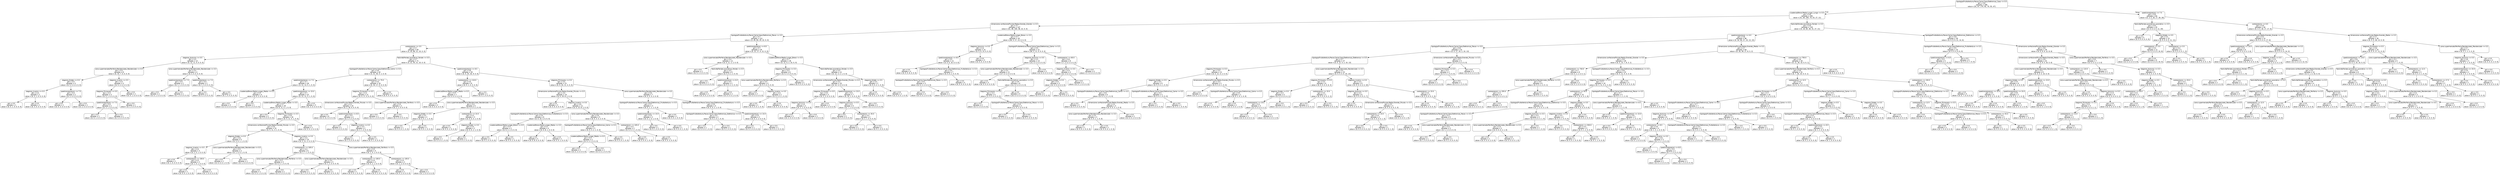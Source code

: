 digraph Tree {
node [shape=box, style="rounded", color="black", fontname=helvetica] ;
edge [fontname=helvetica] ;
0 [label="tipologia(FruttaVerdura,Pesce,Carne,Casa,Elettronica)_Casa <= 0.5\ngini = 0.8\nsamples = 346\nvalue = [31, 67, 170, 92, 70, 55, 47]"] ;
1 [label="scadenza(Breve,Media,Lunga)_Lunga <= 0.5\ngini = 0.8\nsamples = 282\nvalue = [31, 64, 165, 74, 53, 27, 21]"] ;
0 -> 1 [labeldistance=2.5, labelangle=45, headlabel="True"] ;
2 [label="dimensione confezione(Piccola,Media,Grande)_Grande <= 0.5\ngini = 0.7\nsamples = 147\nvalue = [31, 48, 100, 38, 22, 0, 0]"] ;
1 -> 2 ;
3 [label="tipologia(FruttaVerdura,Pesce,Carne,Casa,Elettronica)_Pesce <= 0.5\ngini = 0.7\nsamples = 112\nvalue = [3, 45, 83, 25, 22, 0, 0]"] ;
2 -> 3 ;
4 [label="costo(prezzo) <= 3.5\ngini = 0.7\nsamples = 83\nvalue = [3, 33, 66, 21, 10, 0, 0]"] ;
3 -> 4 ;
5 [label="stagione_Autunno <= 0.5\ngini = 0.5\nsamples = 12\nvalue = [0, 12, 11, 0, 0, 0, 0]"] ;
4 -> 5 ;
6 [label="zona supermercato(Periferia,Residenziale)_Residenziale <= 0.5\ngini = 0.5\nsamples = 8\nvalue = [0, 10, 7, 0, 0, 0, 0]"] ;
5 -> 6 ;
7 [label="stagione_Estate <= 0.5\ngini = 0.5\nsamples = 4\nvalue = [0, 5, 5, 0, 0, 0, 0]"] ;
6 -> 7 ;
8 [label="stagione_Inverno <= 0.5\ngini = 0.4\nsamples = 2\nvalue = [0, 3, 1, 0, 0, 0, 0]"] ;
7 -> 8 ;
9 [label="gini = 0.0\nsamples = 1\nvalue = [0, 0, 1, 0, 0, 0, 0]"] ;
8 -> 9 ;
10 [label="gini = 0.0\nsamples = 1\nvalue = [0, 3, 0, 0, 0, 0, 0]"] ;
8 -> 10 ;
11 [label="spedizione(prezzo) <= 7.5\ngini = 0.4\nsamples = 2\nvalue = [0, 2, 4, 0, 0, 0, 0]"] ;
7 -> 11 ;
12 [label="gini = 0.0\nsamples = 1\nvalue = [0, 0, 4, 0, 0, 0, 0]"] ;
11 -> 12 ;
13 [label="gini = 0.0\nsamples = 1\nvalue = [0, 2, 0, 0, 0, 0, 0]"] ;
11 -> 13 ;
14 [label="stagione_Inverno <= 0.5\ngini = 0.4\nsamples = 4\nvalue = [0, 5, 2, 0, 0, 0, 0]"] ;
6 -> 14 ;
15 [label="stagione_Primavera <= 0.5\ngini = 0.3\nsamples = 3\nvalue = [0, 5, 1, 0, 0, 0, 0]"] ;
14 -> 15 ;
16 [label="spedizione(prezzo) <= 7.5\ngini = 0.4\nsamples = 2\nvalue = [0, 3, 1, 0, 0, 0, 0]"] ;
15 -> 16 ;
17 [label="gini = 0.0\nsamples = 1\nvalue = [0, 0, 1, 0, 0, 0, 0]"] ;
16 -> 17 ;
18 [label="gini = 0.0\nsamples = 1\nvalue = [0, 3, 0, 0, 0, 0, 0]"] ;
16 -> 18 ;
19 [label="gini = 0.0\nsamples = 1\nvalue = [0, 2, 0, 0, 0, 0, 0]"] ;
15 -> 19 ;
20 [label="gini = 0.0\nsamples = 1\nvalue = [0, 0, 1, 0, 0, 0, 0]"] ;
14 -> 20 ;
21 [label="zona supermercato(Periferia,Residenziale)_Residenziale <= 0.5\ngini = 0.4\nsamples = 4\nvalue = [0, 2, 4, 0, 0, 0, 0]"] ;
5 -> 21 ;
22 [label="spedizione(prezzo) <= 7.5\ngini = 0.5\nsamples = 2\nvalue = [0, 1, 1, 0, 0, 0, 0]"] ;
21 -> 22 ;
23 [label="gini = 0.0\nsamples = 1\nvalue = [0, 0, 1, 0, 0, 0, 0]"] ;
22 -> 23 ;
24 [label="gini = 0.0\nsamples = 1\nvalue = [0, 1, 0, 0, 0, 0, 0]"] ;
22 -> 24 ;
25 [label="spedizione(prezzo) <= 7.5\ngini = 0.4\nsamples = 2\nvalue = [0, 1, 3, 0, 0, 0, 0]"] ;
21 -> 25 ;
26 [label="gini = 0.0\nsamples = 1\nvalue = [0, 0, 3, 0, 0, 0, 0]"] ;
25 -> 26 ;
27 [label="gini = 0.0\nsamples = 1\nvalue = [0, 1, 0, 0, 0, 0, 0]"] ;
25 -> 27 ;
28 [label="festività(Feriale,Lavorativo)_Feriale <= 0.5\ngini = 0.7\nsamples = 71\nvalue = [3, 21, 55, 21, 10, 0, 0]"] ;
4 -> 28 ;
29 [label="tipologia(FruttaVerdura,Pesce,Carne,Casa,Elettronica)_Carne <= 0.5\ngini = 0.6\nsamples = 42\nvalue = [3, 21, 30, 5, 1, 0, 0]"] ;
28 -> 29 ;
30 [label="spedizione(prezzo) <= 7.5\ngini = 0.7\nsamples = 26\nvalue = [3, 11, 13, 5, 1, 0, 0]"] ;
29 -> 30 ;
31 [label="scadenza(Breve,Media,Lunga)_Media <= 0.5\ngini = 0.5\nsamples = 4\nvalue = [3, 0, 2, 0, 0, 0, 0]"] ;
30 -> 31 ;
32 [label="gini = 0.0\nsamples = 3\nvalue = [3, 0, 0, 0, 0, 0, 0]"] ;
31 -> 32 ;
33 [label="gini = 0.0\nsamples = 1\nvalue = [0, 0, 2, 0, 0, 0, 0]"] ;
31 -> 33 ;
34 [label="spedizione(prezzo) <= 15.0\ngini = 0.7\nsamples = 22\nvalue = [0, 11, 11, 5, 1, 0, 0]"] ;
30 -> 34 ;
35 [label="scadenza(Breve,Media,Lunga)_Media <= 0.5\ngini = 0.7\nsamples = 19\nvalue = [0, 8, 11, 5, 1, 0, 0]"] ;
34 -> 35 ;
36 [label="gini = 0.0\nsamples = 3\nvalue = [0, 3, 0, 0, 0, 0, 0]"] ;
35 -> 36 ;
37 [label="stagione_Primavera <= 0.5\ngini = 0.6\nsamples = 16\nvalue = [0, 5, 11, 5, 1, 0, 0]"] ;
35 -> 37 ;
38 [label="dimensione confezione(Piccola,Media,Grande)_Piccola <= 0.5\ngini = 0.6\nsamples = 15\nvalue = [0, 5, 11, 3, 1, 0, 0]"] ;
37 -> 38 ;
39 [label="stagione_Estate <= 0.5\ngini = 0.6\nsamples = 5\nvalue = [0, 3, 0, 1, 1, 0, 0]"] ;
38 -> 39 ;
40 [label="stagione_Inverno <= 0.5\ngini = 0.4\nsamples = 3\nvalue = [0, 2, 0, 1, 0, 0, 0]"] ;
39 -> 40 ;
41 [label="gini = 0.0\nsamples = 1\nvalue = [0, 1, 0, 0, 0, 0, 0]"] ;
40 -> 41 ;
42 [label="costo(prezzo) <= 150.0\ngini = 0.5\nsamples = 2\nvalue = [0, 1, 0, 1, 0, 0, 0]"] ;
40 -> 42 ;
43 [label="gini = 0.0\nsamples = 1\nvalue = [0, 0, 0, 1, 0, 0, 0]"] ;
42 -> 43 ;
44 [label="gini = 0.0\nsamples = 1\nvalue = [0, 1, 0, 0, 0, 0, 0]"] ;
42 -> 44 ;
45 [label="zona supermercato(Periferia,Residenziale)_Residenziale <= 0.5\ngini = 0.5\nsamples = 2\nvalue = [0, 1, 0, 0, 1, 0, 0]"] ;
39 -> 45 ;
46 [label="gini = 0.0\nsamples = 1\nvalue = [0, 0, 0, 0, 1, 0, 0]"] ;
45 -> 46 ;
47 [label="gini = 0.0\nsamples = 1\nvalue = [0, 1, 0, 0, 0, 0, 0]"] ;
45 -> 47 ;
48 [label="stagione_Inverno <= 0.5\ngini = 0.4\nsamples = 10\nvalue = [0, 2, 11, 2, 0, 0, 0]"] ;
38 -> 48 ;
49 [label="costo(prezzo) <= 105.0\ngini = 0.4\nsamples = 6\nvalue = [0, 1, 7, 1, 0, 0, 0]"] ;
48 -> 49 ;
50 [label="zona supermercato(Periferia,Residenziale)_Periferia <= 0.5\ngini = 0.3\nsamples = 3\nvalue = [0, 0, 5, 1, 0, 0, 0]"] ;
49 -> 50 ;
51 [label="gini = 0.0\nsamples = 1\nvalue = [0, 0, 0, 1, 0, 0, 0]"] ;
50 -> 51 ;
52 [label="gini = 0.0\nsamples = 2\nvalue = [0, 0, 5, 0, 0, 0, 0]"] ;
50 -> 52 ;
53 [label="zona supermercato(Periferia,Residenziale)_Residenziale <= 0.5\ngini = 0.4\nsamples = 3\nvalue = [0, 1, 2, 0, 0, 0, 0]"] ;
49 -> 53 ;
54 [label="gini = 0.0\nsamples = 1\nvalue = [0, 1, 0, 0, 0, 0, 0]"] ;
53 -> 54 ;
55 [label="gini = 0.0\nsamples = 2\nvalue = [0, 0, 2, 0, 0, 0, 0]"] ;
53 -> 55 ;
56 [label="zona supermercato(Periferia,Residenziale)_Periferia <= 0.5\ngini = 0.5\nsamples = 4\nvalue = [0, 1, 4, 1, 0, 0, 0]"] ;
48 -> 56 ;
57 [label="costo(prezzo) <= 105.0\ngini = 0.4\nsamples = 2\nvalue = [0, 0, 2, 1, 0, 0, 0]"] ;
56 -> 57 ;
58 [label="gini = 0.0\nsamples = 1\nvalue = [0, 0, 0, 1, 0, 0, 0]"] ;
57 -> 58 ;
59 [label="gini = 0.0\nsamples = 1\nvalue = [0, 0, 2, 0, 0, 0, 0]"] ;
57 -> 59 ;
60 [label="costo(prezzo) <= 105.0\ngini = 0.4\nsamples = 2\nvalue = [0, 1, 2, 0, 0, 0, 0]"] ;
56 -> 60 ;
61 [label="gini = 0.0\nsamples = 1\nvalue = [0, 0, 2, 0, 0, 0, 0]"] ;
60 -> 61 ;
62 [label="gini = 0.0\nsamples = 1\nvalue = [0, 1, 0, 0, 0, 0, 0]"] ;
60 -> 62 ;
63 [label="gini = 0.0\nsamples = 1\nvalue = [0, 0, 0, 2, 0, 0, 0]"] ;
37 -> 63 ;
64 [label="gini = 0.0\nsamples = 3\nvalue = [0, 3, 0, 0, 0, 0, 0]"] ;
34 -> 64 ;
65 [label="costo(prezzo) <= 75.0\ngini = 0.5\nsamples = 16\nvalue = [0, 10, 17, 0, 0, 0, 0]"] ;
29 -> 65 ;
66 [label="stagione_Primavera <= 0.5\ngini = 0.3\nsamples = 12\nvalue = [0, 4, 17, 0, 0, 0, 0]"] ;
65 -> 66 ;
67 [label="dimensione confezione(Piccola,Media,Grande)_Piccola <= 0.5\ngini = 0.2\nsamples = 10\nvalue = [0, 2, 16, 0, 0, 0, 0]"] ;
66 -> 67 ;
68 [label="gini = 0.0\nsamples = 6\nvalue = [0, 0, 11, 0, 0, 0, 0]"] ;
67 -> 68 ;
69 [label="spedizione(prezzo) <= 8.5\ngini = 0.4\nsamples = 4\nvalue = [0, 2, 5, 0, 0, 0, 0]"] ;
67 -> 69 ;
70 [label="gini = 0.0\nsamples = 2\nvalue = [0, 0, 4, 0, 0, 0, 0]"] ;
69 -> 70 ;
71 [label="stagione_Inverno <= 0.5\ngini = 0.4\nsamples = 2\nvalue = [0, 2, 1, 0, 0, 0, 0]"] ;
69 -> 71 ;
72 [label="gini = 0.0\nsamples = 1\nvalue = [0, 2, 0, 0, 0, 0, 0]"] ;
71 -> 72 ;
73 [label="gini = 0.0\nsamples = 1\nvalue = [0, 0, 1, 0, 0, 0, 0]"] ;
71 -> 73 ;
74 [label="zona supermercato(Periferia,Residenziale)_Periferia <= 0.5\ngini = 0.4\nsamples = 2\nvalue = [0, 2, 1, 0, 0, 0, 0]"] ;
66 -> 74 ;
75 [label="gini = 0.0\nsamples = 1\nvalue = [0, 0, 1, 0, 0, 0, 0]"] ;
74 -> 75 ;
76 [label="gini = 0.0\nsamples = 1\nvalue = [0, 2, 0, 0, 0, 0, 0]"] ;
74 -> 76 ;
77 [label="gini = 0.0\nsamples = 4\nvalue = [0, 6, 0, 0, 0, 0, 0]"] ;
65 -> 77 ;
78 [label="spedizione(prezzo) <= 8.5\ngini = 0.6\nsamples = 29\nvalue = [0, 0, 25, 16, 9, 0, 0]"] ;
28 -> 78 ;
79 [label="costo(prezzo) <= 110.0\ngini = 0.6\nsamples = 8\nvalue = [0, 0, 1, 5, 5, 0, 0]"] ;
78 -> 79 ;
80 [label="scadenza(Breve,Media,Lunga)_Media <= 0.5\ngini = 0.5\nsamples = 7\nvalue = [0, 0, 0, 5, 5, 0, 0]"] ;
79 -> 80 ;
81 [label="gini = 0.0\nsamples = 2\nvalue = [0, 0, 0, 0, 3, 0, 0]"] ;
80 -> 81 ;
82 [label="zona supermercato(Periferia,Residenziale)_Residenziale <= 0.5\ngini = 0.4\nsamples = 5\nvalue = [0, 0, 0, 5, 2, 0, 0]"] ;
80 -> 82 ;
83 [label="stagione_Estate <= 0.5\ngini = 0.5\nsamples = 2\nvalue = [0, 0, 0, 1, 1, 0, 0]"] ;
82 -> 83 ;
84 [label="gini = 0.0\nsamples = 1\nvalue = [0, 0, 0, 0, 1, 0, 0]"] ;
83 -> 84 ;
85 [label="gini = 0.0\nsamples = 1\nvalue = [0, 0, 0, 1, 0, 0, 0]"] ;
83 -> 85 ;
86 [label="costo(prezzo) <= 15.0\ngini = 0.3\nsamples = 3\nvalue = [0, 0, 0, 4, 1, 0, 0]"] ;
82 -> 86 ;
87 [label="gini = 0.0\nsamples = 1\nvalue = [0, 0, 0, 2, 0, 0, 0]"] ;
86 -> 87 ;
88 [label="stagione_Estate <= 0.5\ngini = 0.4\nsamples = 2\nvalue = [0, 0, 0, 2, 1, 0, 0]"] ;
86 -> 88 ;
89 [label="gini = 0.0\nsamples = 1\nvalue = [0, 0, 0, 0, 1, 0, 0]"] ;
88 -> 89 ;
90 [label="gini = 0.0\nsamples = 1\nvalue = [0, 0, 0, 2, 0, 0, 0]"] ;
88 -> 90 ;
91 [label="gini = 0.0\nsamples = 1\nvalue = [0, 0, 1, 0, 0, 0, 0]"] ;
79 -> 91 ;
92 [label="stagione_Primavera <= 0.5\ngini = 0.5\nsamples = 21\nvalue = [0, 0, 24, 11, 4, 0, 0]"] ;
78 -> 92 ;
93 [label="dimensione confezione(Piccola,Media,Grande)_Piccola <= 0.5\ngini = 0.5\nsamples = 14\nvalue = [0, 0, 19, 8, 2, 0, 0]"] ;
92 -> 93 ;
94 [label="gini = 0.0\nsamples = 3\nvalue = [0, 0, 6, 0, 0, 0, 0]"] ;
93 -> 94 ;
95 [label="stagione_Inverno <= 0.5\ngini = 0.6\nsamples = 11\nvalue = [0, 0, 13, 8, 2, 0, 0]"] ;
93 -> 95 ;
96 [label="tipologia(FruttaVerdura,Pesce,Carne,Casa,Elettronica)_FruttaVerdura <= 0.5\ngini = 0.4\nsamples = 6\nvalue = [0, 0, 10, 3, 0, 0, 0]"] ;
95 -> 96 ;
97 [label="scadenza(Breve,Media,Lunga)_Breve <= 0.5\ngini = 0.5\nsamples = 2\nvalue = [0, 0, 2, 2, 0, 0, 0]"] ;
96 -> 97 ;
98 [label="gini = 0.0\nsamples = 1\nvalue = [0, 0, 2, 0, 0, 0, 0]"] ;
97 -> 98 ;
99 [label="gini = 0.0\nsamples = 1\nvalue = [0, 0, 0, 2, 0, 0, 0]"] ;
97 -> 99 ;
100 [label="scadenza(Breve,Media,Lunga)_Media <= 0.5\ngini = 0.2\nsamples = 4\nvalue = [0, 0, 8, 1, 0, 0, 0]"] ;
96 -> 100 ;
101 [label="gini = 0.0\nsamples = 3\nvalue = [0, 0, 8, 0, 0, 0, 0]"] ;
100 -> 101 ;
102 [label="gini = 0.0\nsamples = 1\nvalue = [0, 0, 0, 1, 0, 0, 0]"] ;
100 -> 102 ;
103 [label="zona supermercato(Periferia,Residenziale)_Residenziale <= 0.5\ngini = 0.6\nsamples = 5\nvalue = [0, 0, 3, 5, 2, 0, 0]"] ;
95 -> 103 ;
104 [label="tipologia(FruttaVerdura,Pesce,Carne,Casa,Elettronica)_Carne <= 0.5\ngini = 0.6\nsamples = 3\nvalue = [0, 0, 3, 2, 1, 0, 0]"] ;
103 -> 104 ;
105 [label="scadenza(Breve,Media,Lunga)_Media <= 0.5\ngini = 0.5\nsamples = 2\nvalue = [0, 0, 3, 2, 0, 0, 0]"] ;
104 -> 105 ;
106 [label="gini = 0.0\nsamples = 1\nvalue = [0, 0, 3, 0, 0, 0, 0]"] ;
105 -> 106 ;
107 [label="gini = 0.0\nsamples = 1\nvalue = [0, 0, 0, 2, 0, 0, 0]"] ;
105 -> 107 ;
108 [label="gini = 0.0\nsamples = 1\nvalue = [0, 0, 0, 0, 1, 0, 0]"] ;
104 -> 108 ;
109 [label="costo(prezzo) <= 105.0\ngini = 0.4\nsamples = 2\nvalue = [0, 0, 0, 3, 1, 0, 0]"] ;
103 -> 109 ;
110 [label="gini = 0.0\nsamples = 1\nvalue = [0, 0, 0, 0, 1, 0, 0]"] ;
109 -> 110 ;
111 [label="gini = 0.0\nsamples = 1\nvalue = [0, 0, 0, 3, 0, 0, 0]"] ;
109 -> 111 ;
112 [label="zona supermercato(Periferia,Residenziale)_Residenziale <= 0.5\ngini = 0.6\nsamples = 7\nvalue = [0, 0, 5, 3, 2, 0, 0]"] ;
92 -> 112 ;
113 [label="tipologia(FruttaVerdura,Pesce,Carne,Casa,Elettronica)_FruttaVerdura <= 0.5\ngini = 0.7\nsamples = 3\nvalue = [0, 0, 1, 1, 1, 0, 0]"] ;
112 -> 113 ;
114 [label="spedizione(prezzo) <= 15.0\ngini = 0.5\nsamples = 2\nvalue = [0, 0, 1, 0, 1, 0, 0]"] ;
113 -> 114 ;
115 [label="gini = 0.0\nsamples = 1\nvalue = [0, 0, 1, 0, 0, 0, 0]"] ;
114 -> 115 ;
116 [label="gini = 0.0\nsamples = 1\nvalue = [0, 0, 0, 0, 1, 0, 0]"] ;
114 -> 116 ;
117 [label="gini = 0.0\nsamples = 1\nvalue = [0, 0, 0, 1, 0, 0, 0]"] ;
113 -> 117 ;
118 [label="tipologia(FruttaVerdura,Pesce,Carne,Casa,Elettronica)_FruttaVerdura <= 0.5\ngini = 0.6\nsamples = 4\nvalue = [0, 0, 4, 2, 1, 0, 0]"] ;
112 -> 118 ;
119 [label="tipologia(FruttaVerdura,Pesce,Carne,Casa,Elettronica)_Elettronica <= 0.5\ngini = 0.4\nsamples = 2\nvalue = [0, 0, 2, 0, 1, 0, 0]"] ;
118 -> 119 ;
120 [label="gini = 0.0\nsamples = 1\nvalue = [0, 0, 0, 0, 1, 0, 0]"] ;
119 -> 120 ;
121 [label="gini = 0.0\nsamples = 1\nvalue = [0, 0, 2, 0, 0, 0, 0]"] ;
119 -> 121 ;
122 [label="spedizione(prezzo) <= 15.0\ngini = 0.5\nsamples = 2\nvalue = [0, 0, 2, 2, 0, 0, 0]"] ;
118 -> 122 ;
123 [label="gini = 0.0\nsamples = 1\nvalue = [0, 0, 2, 0, 0, 0, 0]"] ;
122 -> 123 ;
124 [label="gini = 0.0\nsamples = 1\nvalue = [0, 0, 0, 2, 0, 0, 0]"] ;
122 -> 124 ;
125 [label="spedizione(prezzo) <= 8.5\ngini = 0.7\nsamples = 29\nvalue = [0, 12, 17, 4, 12, 0, 0]"] ;
3 -> 125 ;
126 [label="zona supermercato(Periferia,Residenziale)_Residenziale <= 0.5\ngini = 0.4\nsamples = 11\nvalue = [0, 0, 11, 2, 2, 0, 0]"] ;
125 -> 126 ;
127 [label="gini = 0.0\nsamples = 2\nvalue = [0, 0, 2, 0, 0, 0, 0]"] ;
126 -> 127 ;
128 [label="festività(Feriale,Lavorativo)_Feriale <= 0.5\ngini = 0.5\nsamples = 9\nvalue = [0, 0, 9, 2, 2, 0, 0]"] ;
126 -> 128 ;
129 [label="gini = 0.0\nsamples = 7\nvalue = [0, 0, 9, 0, 0, 0, 0]"] ;
128 -> 129 ;
130 [label="spedizione(prezzo) <= 6.0\ngini = 0.5\nsamples = 2\nvalue = [0, 0, 0, 2, 2, 0, 0]"] ;
128 -> 130 ;
131 [label="gini = 0.0\nsamples = 1\nvalue = [0, 0, 0, 2, 0, 0, 0]"] ;
130 -> 131 ;
132 [label="gini = 0.0\nsamples = 1\nvalue = [0, 0, 0, 0, 2, 0, 0]"] ;
130 -> 132 ;
133 [label="scadenza(Breve,Media,Lunga)_Breve <= 0.5\ngini = 0.7\nsamples = 18\nvalue = [0, 12, 6, 2, 10, 0, 0]"] ;
125 -> 133 ;
134 [label="stagione_Primavera <= 0.5\ngini = 0.4\nsamples = 6\nvalue = [0, 0, 3, 0, 9, 0, 0]"] ;
133 -> 134 ;
135 [label="zona supermercato(Periferia,Residenziale)_Periferia <= 0.5\ngini = 0.5\nsamples = 4\nvalue = [0, 0, 3, 0, 5, 0, 0]"] ;
134 -> 135 ;
136 [label="gini = 0.0\nsamples = 2\nvalue = [0, 0, 0, 0, 4, 0, 0]"] ;
135 -> 136 ;
137 [label="stagione_Inverno <= 0.5\ngini = 0.4\nsamples = 2\nvalue = [0, 0, 3, 0, 1, 0, 0]"] ;
135 -> 137 ;
138 [label="gini = 0.0\nsamples = 1\nvalue = [0, 0, 0, 0, 1, 0, 0]"] ;
137 -> 138 ;
139 [label="gini = 0.0\nsamples = 1\nvalue = [0, 0, 3, 0, 0, 0, 0]"] ;
137 -> 139 ;
140 [label="gini = 0.0\nsamples = 2\nvalue = [0, 0, 0, 0, 4, 0, 0]"] ;
134 -> 140 ;
141 [label="festività(Feriale,Lavorativo)_Feriale <= 0.5\ngini = 0.5\nsamples = 12\nvalue = [0, 12, 3, 2, 1, 0, 0]"] ;
133 -> 141 ;
142 [label="dimensione confezione(Piccola,Media,Grande)_Piccola <= 0.5\ngini = 0.3\nsamples = 10\nvalue = [0, 12, 3, 0, 0, 0, 0]"] ;
141 -> 142 ;
143 [label="stagione_Primavera <= 0.5\ngini = 0.5\nsamples = 3\nvalue = [0, 2, 2, 0, 0, 0, 0]"] ;
142 -> 143 ;
144 [label="stagione_Autunno <= 0.5\ngini = 0.4\nsamples = 2\nvalue = [0, 2, 1, 0, 0, 0, 0]"] ;
143 -> 144 ;
145 [label="gini = 0.0\nsamples = 1\nvalue = [0, 2, 0, 0, 0, 0, 0]"] ;
144 -> 145 ;
146 [label="gini = 0.0\nsamples = 1\nvalue = [0, 0, 1, 0, 0, 0, 0]"] ;
144 -> 146 ;
147 [label="gini = 0.0\nsamples = 1\nvalue = [0, 0, 1, 0, 0, 0, 0]"] ;
143 -> 147 ;
148 [label="spedizione(prezzo) <= 15.0\ngini = 0.2\nsamples = 7\nvalue = [0, 10, 1, 0, 0, 0, 0]"] ;
142 -> 148 ;
149 [label="stagione_Autunno <= 0.5\ngini = 0.2\nsamples = 5\nvalue = [0, 7, 1, 0, 0, 0, 0]"] ;
148 -> 149 ;
150 [label="gini = 0.0\nsamples = 3\nvalue = [0, 5, 0, 0, 0, 0, 0]"] ;
149 -> 150 ;
151 [label="costo(prezzo) <= 35.0\ngini = 0.4\nsamples = 2\nvalue = [0, 2, 1, 0, 0, 0, 0]"] ;
149 -> 151 ;
152 [label="gini = 0.0\nsamples = 1\nvalue = [0, 2, 0, 0, 0, 0, 0]"] ;
151 -> 152 ;
153 [label="gini = 0.0\nsamples = 1\nvalue = [0, 0, 1, 0, 0, 0, 0]"] ;
151 -> 153 ;
154 [label="gini = 0.0\nsamples = 2\nvalue = [0, 3, 0, 0, 0, 0, 0]"] ;
148 -> 154 ;
155 [label="stagione_Estate <= 0.5\ngini = 0.4\nsamples = 2\nvalue = [0, 0, 0, 2, 1, 0, 0]"] ;
141 -> 155 ;
156 [label="gini = 0.0\nsamples = 1\nvalue = [0, 0, 0, 2, 0, 0, 0]"] ;
155 -> 156 ;
157 [label="gini = 0.0\nsamples = 1\nvalue = [0, 0, 0, 0, 1, 0, 0]"] ;
155 -> 157 ;
158 [label="scadenza(Breve,Media,Lunga)_Breve <= 0.5\ngini = 0.7\nsamples = 35\nvalue = [28, 3, 17, 13, 0, 0, 0]"] ;
2 -> 158 ;
159 [label="stagione_Autunno <= 0.5\ngini = 0.4\nsamples = 14\nvalue = [0, 0, 6, 13, 0, 0, 0]"] ;
158 -> 159 ;
160 [label="spedizione(prezzo) <= 8.5\ngini = 0.5\nsamples = 11\nvalue = [0, 0, 6, 10, 0, 0, 0]"] ;
159 -> 160 ;
161 [label="gini = 0.0\nsamples = 4\nvalue = [0, 0, 0, 8, 0, 0, 0]"] ;
160 -> 161 ;
162 [label="tipologia(FruttaVerdura,Pesce,Carne,Casa,Elettronica)_FruttaVerdura <= 0.5\ngini = 0.4\nsamples = 7\nvalue = [0, 0, 6, 2, 0, 0, 0]"] ;
160 -> 162 ;
163 [label="tipologia(FruttaVerdura,Pesce,Carne,Casa,Elettronica)_Pesce <= 0.5\ngini = 0.5\nsamples = 3\nvalue = [0, 0, 2, 2, 0, 0, 0]"] ;
162 -> 163 ;
164 [label="gini = 0.0\nsamples = 2\nvalue = [0, 0, 0, 2, 0, 0, 0]"] ;
163 -> 164 ;
165 [label="gini = 0.0\nsamples = 1\nvalue = [0, 0, 2, 0, 0, 0, 0]"] ;
163 -> 165 ;
166 [label="gini = 0.0\nsamples = 4\nvalue = [0, 0, 4, 0, 0, 0, 0]"] ;
162 -> 166 ;
167 [label="gini = 0.0\nsamples = 3\nvalue = [0, 0, 0, 3, 0, 0, 0]"] ;
159 -> 167 ;
168 [label="tipologia(FruttaVerdura,Pesce,Carne,Casa,Elettronica)_Carne <= 0.5\ngini = 0.5\nsamples = 21\nvalue = [28, 3, 11, 0, 0, 0, 0]"] ;
158 -> 168 ;
169 [label="stagione_Autunno <= 0.5\ngini = 0.3\nsamples = 13\nvalue = [21, 0, 5, 0, 0, 0, 0]"] ;
168 -> 169 ;
170 [label="zona supermercato(Periferia,Residenziale)_Residenziale <= 0.5\ngini = 0.4\nsamples = 11\nvalue = [17, 0, 5, 0, 0, 0, 0]"] ;
169 -> 170 ;
171 [label="gini = 0.0\nsamples = 3\nvalue = [6, 0, 0, 0, 0, 0, 0]"] ;
170 -> 171 ;
172 [label="festività(Feriale,Lavorativo)_Lavorativo <= 0.5\ngini = 0.4\nsamples = 8\nvalue = [11, 0, 5, 0, 0, 0, 0]"] ;
170 -> 172 ;
173 [label="stagione_Primavera <= 0.5\ngini = 0.3\nsamples = 4\nvalue = [1, 0, 5, 0, 0, 0, 0]"] ;
172 -> 173 ;
174 [label="gini = 0.0\nsamples = 2\nvalue = [0, 0, 3, 0, 0, 0, 0]"] ;
173 -> 174 ;
175 [label="tipologia(FruttaVerdura,Pesce,Carne,Casa,Elettronica)_Pesce <= 0.5\ngini = 0.4\nsamples = 2\nvalue = [1, 0, 2, 0, 0, 0, 0]"] ;
173 -> 175 ;
176 [label="gini = 0.0\nsamples = 1\nvalue = [1, 0, 0, 0, 0, 0, 0]"] ;
175 -> 176 ;
177 [label="gini = 0.0\nsamples = 1\nvalue = [0, 0, 2, 0, 0, 0, 0]"] ;
175 -> 177 ;
178 [label="gini = 0.0\nsamples = 4\nvalue = [10, 0, 0, 0, 0, 0, 0]"] ;
172 -> 178 ;
179 [label="gini = 0.0\nsamples = 2\nvalue = [4, 0, 0, 0, 0, 0, 0]"] ;
169 -> 179 ;
180 [label="costo(prezzo) <= 60.0\ngini = 0.6\nsamples = 8\nvalue = [7, 3, 6, 0, 0, 0, 0]"] ;
168 -> 180 ;
181 [label="stagione_Inverno <= 0.5\ngini = 0.4\nsamples = 4\nvalue = [0, 3, 6, 0, 0, 0, 0]"] ;
180 -> 181 ;
182 [label="stagione_Estate <= 0.5\ngini = 0.5\nsamples = 3\nvalue = [0, 3, 5, 0, 0, 0, 0]"] ;
181 -> 182 ;
183 [label="gini = 0.0\nsamples = 2\nvalue = [0, 0, 5, 0, 0, 0, 0]"] ;
182 -> 183 ;
184 [label="gini = 0.0\nsamples = 1\nvalue = [0, 3, 0, 0, 0, 0, 0]"] ;
182 -> 184 ;
185 [label="gini = 0.0\nsamples = 1\nvalue = [0, 0, 1, 0, 0, 0, 0]"] ;
181 -> 185 ;
186 [label="gini = 0.0\nsamples = 4\nvalue = [7, 0, 0, 0, 0, 0, 0]"] ;
180 -> 186 ;
187 [label="festività(Feriale,Lavorativo)_Feriale <= 0.5\ngini = 0.8\nsamples = 135\nvalue = [0, 16, 65, 36, 31, 27, 21]"] ;
1 -> 187 ;
188 [label="spedizione(prezzo) <= 6.0\ngini = 0.8\nsamples = 96\nvalue = [0, 16, 56, 27, 10, 13, 15]"] ;
187 -> 188 ;
189 [label="tipologia(FruttaVerdura,Pesce,Carne,Casa,Elettronica)_Pesce <= 0.5\ngini = 0.8\nsamples = 32\nvalue = [0, 0, 17, 10, 2, 10, 13]"] ;
188 -> 189 ;
190 [label="tipologia(FruttaVerdura,Pesce,Carne,Casa,Elettronica)_Elettronica <= 0.5\ngini = 0.7\nsamples = 27\nvalue = [0, 0, 12, 4, 2, 10, 13]"] ;
189 -> 190 ;
191 [label="stagione_Primavera <= 0.5\ngini = 0.5\nsamples = 12\nvalue = [0, 0, 12, 4, 2, 0, 0]"] ;
190 -> 191 ;
192 [label="stagione_Estate <= 0.5\ngini = 0.5\nsamples = 9\nvalue = [0, 0, 9, 4, 1, 0, 0]"] ;
191 -> 192 ;
193 [label="tipologia(FruttaVerdura,Pesce,Carne,Casa,Elettronica)_Carne <= 0.5\ngini = 0.6\nsamples = 6\nvalue = [0, 0, 5, 3, 1, 0, 0]"] ;
192 -> 193 ;
194 [label="gini = 0.0\nsamples = 3\nvalue = [0, 0, 5, 0, 0, 0, 0]"] ;
193 -> 194 ;
195 [label="dimensione confezione(Piccola,Media,Grande)_Media <= 0.5\ngini = 0.4\nsamples = 3\nvalue = [0, 0, 0, 3, 1, 0, 0]"] ;
193 -> 195 ;
196 [label="zona supermercato(Periferia,Residenziale)_Residenziale <= 0.5\ngini = 0.5\nsamples = 2\nvalue = [0, 0, 0, 1, 1, 0, 0]"] ;
195 -> 196 ;
197 [label="gini = 0.0\nsamples = 1\nvalue = [0, 0, 0, 1, 0, 0, 0]"] ;
196 -> 197 ;
198 [label="gini = 0.0\nsamples = 1\nvalue = [0, 0, 0, 0, 1, 0, 0]"] ;
196 -> 198 ;
199 [label="gini = 0.0\nsamples = 1\nvalue = [0, 0, 0, 2, 0, 0, 0]"] ;
195 -> 199 ;
200 [label="tipologia(FruttaVerdura,Pesce,Carne,Casa,Elettronica)_Carne <= 0.5\ngini = 0.3\nsamples = 3\nvalue = [0, 0, 4, 1, 0, 0, 0]"] ;
192 -> 200 ;
201 [label="gini = 0.0\nsamples = 2\nvalue = [0, 0, 4, 0, 0, 0, 0]"] ;
200 -> 201 ;
202 [label="gini = 0.0\nsamples = 1\nvalue = [0, 0, 0, 1, 0, 0, 0]"] ;
200 -> 202 ;
203 [label="dimensione confezione(Piccola,Media,Grande)_Piccola <= 0.5\ngini = 0.4\nsamples = 3\nvalue = [0, 0, 3, 0, 1, 0, 0]"] ;
191 -> 203 ;
204 [label="gini = 0.0\nsamples = 1\nvalue = [0, 0, 2, 0, 0, 0, 0]"] ;
203 -> 204 ;
205 [label="tipologia(FruttaVerdura,Pesce,Carne,Casa,Elettronica)_Carne <= 0.5\ngini = 0.5\nsamples = 2\nvalue = [0, 0, 1, 0, 1, 0, 0]"] ;
203 -> 205 ;
206 [label="gini = 0.0\nsamples = 1\nvalue = [0, 0, 1, 0, 0, 0, 0]"] ;
205 -> 206 ;
207 [label="gini = 0.0\nsamples = 1\nvalue = [0, 0, 0, 0, 1, 0, 0]"] ;
205 -> 207 ;
208 [label="zona supermercato(Periferia,Residenziale)_Residenziale <= 0.5\ngini = 0.5\nsamples = 15\nvalue = [0, 0, 0, 0, 0, 10, 13]"] ;
190 -> 208 ;
209 [label="stagione_Primavera <= 0.5\ngini = 0.4\nsamples = 6\nvalue = [0, 0, 0, 0, 0, 6, 3]"] ;
208 -> 209 ;
210 [label="stagione_Estate <= 0.5\ngini = 0.3\nsamples = 4\nvalue = [0, 0, 0, 0, 0, 4, 1]"] ;
209 -> 210 ;
211 [label="costo(prezzo) <= 15.0\ngini = 0.4\nsamples = 3\nvalue = [0, 0, 0, 0, 0, 3, 1]"] ;
210 -> 211 ;
212 [label="gini = 0.0\nsamples = 1\nvalue = [0, 0, 0, 0, 0, 0, 1]"] ;
211 -> 212 ;
213 [label="gini = 0.0\nsamples = 2\nvalue = [0, 0, 0, 0, 0, 3, 0]"] ;
211 -> 213 ;
214 [label="gini = 0.0\nsamples = 1\nvalue = [0, 0, 0, 0, 0, 1, 0]"] ;
210 -> 214 ;
215 [label="costo(prezzo) <= 15.0\ngini = 0.5\nsamples = 2\nvalue = [0, 0, 0, 0, 0, 2, 2]"] ;
209 -> 215 ;
216 [label="gini = 0.0\nsamples = 1\nvalue = [0, 0, 0, 0, 0, 0, 2]"] ;
215 -> 216 ;
217 [label="gini = 0.0\nsamples = 1\nvalue = [0, 0, 0, 0, 0, 2, 0]"] ;
215 -> 217 ;
218 [label="stagione_Inverno <= 0.5\ngini = 0.4\nsamples = 9\nvalue = [0, 0, 0, 0, 0, 4, 10]"] ;
208 -> 218 ;
219 [label="stagione_Autunno <= 0.5\ngini = 0.3\nsamples = 6\nvalue = [0, 0, 0, 0, 0, 2, 7]"] ;
218 -> 219 ;
220 [label="gini = 0.0\nsamples = 3\nvalue = [0, 0, 0, 0, 0, 0, 4]"] ;
219 -> 220 ;
221 [label="dimensione confezione(Piccola,Media,Grande)_Piccola <= 0.5\ngini = 0.5\nsamples = 3\nvalue = [0, 0, 0, 0, 0, 2, 3]"] ;
219 -> 221 ;
222 [label="costo(prezzo) <= 15.0\ngini = 0.4\nsamples = 2\nvalue = [0, 0, 0, 0, 0, 1, 3]"] ;
221 -> 222 ;
223 [label="gini = 0.0\nsamples = 1\nvalue = [0, 0, 0, 0, 0, 0, 3]"] ;
222 -> 223 ;
224 [label="gini = 0.0\nsamples = 1\nvalue = [0, 0, 0, 0, 0, 1, 0]"] ;
222 -> 224 ;
225 [label="gini = 0.0\nsamples = 1\nvalue = [0, 0, 0, 0, 0, 1, 0]"] ;
221 -> 225 ;
226 [label="costo(prezzo) <= 15.0\ngini = 0.5\nsamples = 3\nvalue = [0, 0, 0, 0, 0, 2, 3]"] ;
218 -> 226 ;
227 [label="gini = 0.0\nsamples = 1\nvalue = [0, 0, 0, 0, 0, 0, 3]"] ;
226 -> 227 ;
228 [label="gini = 0.0\nsamples = 2\nvalue = [0, 0, 0, 0, 0, 2, 0]"] ;
226 -> 228 ;
229 [label="dimensione confezione(Piccola,Media,Grande)_Piccola <= 0.5\ngini = 0.5\nsamples = 5\nvalue = [0, 0, 5, 6, 0, 0, 0]"] ;
189 -> 229 ;
230 [label="stagione_Primavera <= 0.5\ngini = 0.3\nsamples = 2\nvalue = [0, 0, 5, 1, 0, 0, 0]"] ;
229 -> 230 ;
231 [label="gini = 0.0\nsamples = 1\nvalue = [0, 0, 5, 0, 0, 0, 0]"] ;
230 -> 231 ;
232 [label="gini = 0.0\nsamples = 1\nvalue = [0, 0, 0, 1, 0, 0, 0]"] ;
230 -> 232 ;
233 [label="gini = 0.0\nsamples = 3\nvalue = [0, 0, 0, 5, 0, 0, 0]"] ;
229 -> 233 ;
234 [label="dimensione confezione(Piccola,Media,Grande)_Media <= 0.5\ngini = 0.7\nsamples = 64\nvalue = [0, 16, 39, 17, 8, 3, 2]"] ;
188 -> 234 ;
235 [label="dimensione confezione(Piccola,Media,Grande)_Grande <= 0.5\ngini = 0.8\nsamples = 30\nvalue = [0, 5, 13, 7, 8, 3, 1]"] ;
234 -> 235 ;
236 [label="costo(prezzo) <= 750.0\ngini = 0.7\nsamples = 8\nvalue = [0, 0, 2, 2, 4, 0, 1]"] ;
235 -> 236 ;
237 [label="zona supermercato(Periferia,Residenziale)_Periferia <= 0.5\ngini = 0.6\nsamples = 6\nvalue = [0, 0, 0, 2, 4, 0, 1]"] ;
236 -> 237 ;
238 [label="costo(prezzo) <= 255.0\ngini = 0.3\nsamples = 4\nvalue = [0, 0, 0, 0, 4, 0, 1]"] ;
237 -> 238 ;
239 [label="gini = 0.0\nsamples = 1\nvalue = [0, 0, 0, 0, 0, 0, 1]"] ;
238 -> 239 ;
240 [label="gini = 0.0\nsamples = 3\nvalue = [0, 0, 0, 0, 4, 0, 0]"] ;
238 -> 240 ;
241 [label="gini = 0.0\nsamples = 2\nvalue = [0, 0, 0, 2, 0, 0, 0]"] ;
237 -> 241 ;
242 [label="gini = 0.0\nsamples = 2\nvalue = [0, 0, 2, 0, 0, 0, 0]"] ;
236 -> 242 ;
243 [label="tipologia(FruttaVerdura,Pesce,Carne,Casa,Elettronica)_FruttaVerdura <= 0.5\ngini = 0.8\nsamples = 22\nvalue = [0, 5, 11, 5, 4, 3, 0]"] ;
235 -> 243 ;
244 [label="stagione_Primavera <= 0.5\ngini = 0.7\nsamples = 19\nvalue = [0, 1, 11, 5, 4, 3, 0]"] ;
243 -> 244 ;
245 [label="costo(prezzo) <= 55.0\ngini = 0.7\nsamples = 14\nvalue = [0, 1, 9, 4, 3, 1, 0]"] ;
244 -> 245 ;
246 [label="tipologia(FruttaVerdura,Pesce,Carne,Casa,Elettronica)_Elettronica <= 0.5\ngini = 0.6\nsamples = 8\nvalue = [0, 1, 5, 0, 3, 1, 0]"] ;
245 -> 246 ;
247 [label="tipologia(FruttaVerdura,Pesce,Carne,Casa,Elettronica)_Pesce <= 0.5\ngini = 0.3\nsamples = 5\nvalue = [0, 1, 5, 0, 0, 0, 0]"] ;
246 -> 247 ;
248 [label="gini = 0.0\nsamples = 2\nvalue = [0, 0, 3, 0, 0, 0, 0]"] ;
247 -> 248 ;
249 [label="zona supermercato(Periferia,Residenziale)_Residenziale <= 0.5\ngini = 0.4\nsamples = 3\nvalue = [0, 1, 2, 0, 0, 0, 0]"] ;
247 -> 249 ;
250 [label="gini = 0.0\nsamples = 1\nvalue = [0, 1, 0, 0, 0, 0, 0]"] ;
249 -> 250 ;
251 [label="gini = 0.0\nsamples = 2\nvalue = [0, 0, 2, 0, 0, 0, 0]"] ;
249 -> 251 ;
252 [label="stagione_Autunno <= 0.5\ngini = 0.4\nsamples = 3\nvalue = [0, 0, 0, 0, 3, 1, 0]"] ;
246 -> 252 ;
253 [label="zona supermercato(Periferia,Residenziale)_Residenziale <= 0.5\ngini = 0.4\nsamples = 2\nvalue = [0, 0, 0, 0, 2, 1, 0]"] ;
252 -> 253 ;
254 [label="gini = 0.0\nsamples = 1\nvalue = [0, 0, 0, 0, 2, 0, 0]"] ;
253 -> 254 ;
255 [label="gini = 0.0\nsamples = 1\nvalue = [0, 0, 0, 0, 0, 1, 0]"] ;
253 -> 255 ;
256 [label="gini = 0.0\nsamples = 1\nvalue = [0, 0, 0, 0, 1, 0, 0]"] ;
252 -> 256 ;
257 [label="stagione_Estate <= 0.5\ngini = 0.5\nsamples = 6\nvalue = [0, 0, 4, 4, 0, 0, 0]"] ;
245 -> 257 ;
258 [label="stagione_Inverno <= 0.5\ngini = 0.4\nsamples = 4\nvalue = [0, 0, 4, 2, 0, 0, 0]"] ;
257 -> 258 ;
259 [label="gini = 0.0\nsamples = 1\nvalue = [0, 0, 3, 0, 0, 0, 0]"] ;
258 -> 259 ;
260 [label="costo(prezzo) <= 550.0\ngini = 0.4\nsamples = 3\nvalue = [0, 0, 1, 2, 0, 0, 0]"] ;
258 -> 260 ;
261 [label="gini = 0.0\nsamples = 1\nvalue = [0, 0, 0, 1, 0, 0, 0]"] ;
260 -> 261 ;
262 [label="gini = 0.5\nsamples = 2\nvalue = [0, 0, 1, 1, 0, 0, 0]"] ;
260 -> 262 ;
263 [label="gini = 0.0\nsamples = 2\nvalue = [0, 0, 0, 2, 0, 0, 0]"] ;
257 -> 263 ;
264 [label="tipologia(FruttaVerdura,Pesce,Carne,Casa,Elettronica)_Pesce <= 0.5\ngini = 0.7\nsamples = 5\nvalue = [0, 0, 2, 1, 1, 2, 0]"] ;
244 -> 264 ;
265 [label="zona supermercato(Periferia,Residenziale)_Residenziale <= 0.5\ngini = 0.7\nsamples = 4\nvalue = [0, 0, 1, 1, 1, 2, 0]"] ;
264 -> 265 ;
266 [label="gini = 0.0\nsamples = 1\nvalue = [0, 0, 0, 0, 1, 0, 0]"] ;
265 -> 266 ;
267 [label="spedizione(prezzo) <= 15.0\ngini = 0.6\nsamples = 3\nvalue = [0, 0, 1, 1, 0, 2, 0]"] ;
265 -> 267 ;
268 [label="gini = 0.0\nsamples = 1\nvalue = [0, 0, 0, 0, 0, 2, 0]"] ;
267 -> 268 ;
269 [label="gini = 0.5\nsamples = 2\nvalue = [0, 0, 1, 1, 0, 0, 0]"] ;
267 -> 269 ;
270 [label="gini = 0.0\nsamples = 1\nvalue = [0, 0, 1, 0, 0, 0, 0]"] ;
264 -> 270 ;
271 [label="gini = 0.0\nsamples = 3\nvalue = [0, 4, 0, 0, 0, 0, 0]"] ;
243 -> 271 ;
272 [label="costo(prezzo) <= 750.0\ngini = 0.6\nsamples = 34\nvalue = [0, 11, 26, 10, 0, 0, 1]"] ;
234 -> 272 ;
273 [label="zona supermercato(Periferia,Residenziale)_Periferia <= 0.5\ngini = 0.6\nsamples = 31\nvalue = [0, 7, 26, 10, 0, 0, 1]"] ;
272 -> 273 ;
274 [label="costo(prezzo) <= 12.5\ngini = 0.6\nsamples = 17\nvalue = [0, 6, 11, 6, 0, 0, 0]"] ;
273 -> 274 ;
275 [label="stagione_Primavera <= 0.5\ngini = 0.7\nsamples = 10\nvalue = [0, 4, 4, 6, 0, 0, 0]"] ;
274 -> 275 ;
276 [label="tipologia(FruttaVerdura,Pesce,Carne,Casa,Elettronica)_Carne <= 0.5\ngini = 0.7\nsamples = 7\nvalue = [0, 4, 3, 4, 0, 0, 0]"] ;
275 -> 276 ;
277 [label="stagione_Autunno <= 0.5\ngini = 0.6\nsamples = 6\nvalue = [0, 4, 3, 2, 0, 0, 0]"] ;
276 -> 277 ;
278 [label="costo(prezzo) <= 8.5\ngini = 0.6\nsamples = 4\nvalue = [0, 1, 3, 1, 0, 0, 0]"] ;
277 -> 278 ;
279 [label="gini = 0.0\nsamples = 1\nvalue = [0, 0, 1, 0, 0, 0, 0]"] ;
278 -> 279 ;
280 [label="stagione_Inverno <= 0.5\ngini = 0.6\nsamples = 3\nvalue = [0, 1, 2, 1, 0, 0, 0]"] ;
278 -> 280 ;
281 [label="gini = 0.0\nsamples = 1\nvalue = [0, 0, 0, 1, 0, 0, 0]"] ;
280 -> 281 ;
282 [label="spedizione(prezzo) <= 8.5\ngini = 0.4\nsamples = 2\nvalue = [0, 1, 2, 0, 0, 0, 0]"] ;
280 -> 282 ;
283 [label="gini = 0.0\nsamples = 1\nvalue = [0, 0, 2, 0, 0, 0, 0]"] ;
282 -> 283 ;
284 [label="gini = 0.0\nsamples = 1\nvalue = [0, 1, 0, 0, 0, 0, 0]"] ;
282 -> 284 ;
285 [label="tipologia(FruttaVerdura,Pesce,Carne,Casa,Elettronica)_FruttaVerdura <= 0.5\ngini = 0.4\nsamples = 2\nvalue = [0, 3, 0, 1, 0, 0, 0]"] ;
277 -> 285 ;
286 [label="gini = 0.0\nsamples = 1\nvalue = [0, 0, 0, 1, 0, 0, 0]"] ;
285 -> 286 ;
287 [label="gini = 0.0\nsamples = 1\nvalue = [0, 3, 0, 0, 0, 0, 0]"] ;
285 -> 287 ;
288 [label="gini = 0.0\nsamples = 1\nvalue = [0, 0, 0, 2, 0, 0, 0]"] ;
276 -> 288 ;
289 [label="tipologia(FruttaVerdura,Pesce,Carne,Casa,Elettronica)_Carne <= 0.5\ngini = 0.4\nsamples = 3\nvalue = [0, 0, 1, 2, 0, 0, 0]"] ;
275 -> 289 ;
290 [label="tipologia(FruttaVerdura,Pesce,Carne,Casa,Elettronica)_FruttaVerdura <= 0.5\ngini = 0.5\nsamples = 2\nvalue = [0, 0, 1, 1, 0, 0, 0]"] ;
289 -> 290 ;
291 [label="gini = 0.0\nsamples = 1\nvalue = [0, 0, 0, 1, 0, 0, 0]"] ;
290 -> 291 ;
292 [label="gini = 0.0\nsamples = 1\nvalue = [0, 0, 1, 0, 0, 0, 0]"] ;
290 -> 292 ;
293 [label="gini = 0.0\nsamples = 1\nvalue = [0, 0, 0, 1, 0, 0, 0]"] ;
289 -> 293 ;
294 [label="tipologia(FruttaVerdura,Pesce,Carne,Casa,Elettronica)_Carne <= 0.5\ngini = 0.3\nsamples = 7\nvalue = [0, 2, 7, 0, 0, 0, 0]"] ;
274 -> 294 ;
295 [label="stagione_Estate <= 0.5\ngini = 0.2\nsamples = 5\nvalue = [0, 1, 6, 0, 0, 0, 0]"] ;
294 -> 295 ;
296 [label="tipologia(FruttaVerdura,Pesce,Carne,Casa,Elettronica)_Pesce <= 0.5\ngini = 0.4\nsamples = 3\nvalue = [0, 1, 3, 0, 0, 0, 0]"] ;
295 -> 296 ;
297 [label="gini = 0.0\nsamples = 1\nvalue = [0, 0, 1, 0, 0, 0, 0]"] ;
296 -> 297 ;
298 [label="spedizione(prezzo) <= 8.5\ngini = 0.4\nsamples = 2\nvalue = [0, 1, 2, 0, 0, 0, 0]"] ;
296 -> 298 ;
299 [label="gini = 0.0\nsamples = 1\nvalue = [0, 0, 2, 0, 0, 0, 0]"] ;
298 -> 299 ;
300 [label="gini = 0.0\nsamples = 1\nvalue = [0, 1, 0, 0, 0, 0, 0]"] ;
298 -> 300 ;
301 [label="gini = 0.0\nsamples = 2\nvalue = [0, 0, 3, 0, 0, 0, 0]"] ;
295 -> 301 ;
302 [label="stagione_Estate <= 0.5\ngini = 0.5\nsamples = 2\nvalue = [0, 1, 1, 0, 0, 0, 0]"] ;
294 -> 302 ;
303 [label="gini = 0.0\nsamples = 1\nvalue = [0, 0, 1, 0, 0, 0, 0]"] ;
302 -> 303 ;
304 [label="gini = 0.0\nsamples = 1\nvalue = [0, 1, 0, 0, 0, 0, 0]"] ;
302 -> 304 ;
305 [label="costo(prezzo) <= 150.0\ngini = 0.4\nsamples = 14\nvalue = [0, 1, 15, 4, 0, 0, 1]"] ;
273 -> 305 ;
306 [label="tipologia(FruttaVerdura,Pesce,Carne,Casa,Elettronica)_Elettronica <= 0.5\ngini = 0.6\nsamples = 10\nvalue = [0, 1, 8, 4, 0, 0, 1]"] ;
305 -> 306 ;
307 [label="costo(prezzo) <= 12.5\ngini = 0.2\nsamples = 6\nvalue = [0, 1, 8, 0, 0, 0, 0]"] ;
306 -> 307 ;
308 [label="gini = 0.0\nsamples = 4\nvalue = [0, 0, 7, 0, 0, 0, 0]"] ;
307 -> 308 ;
309 [label="tipologia(FruttaVerdura,Pesce,Carne,Casa,Elettronica)_Pesce <= 0.5\ngini = 0.5\nsamples = 2\nvalue = [0, 1, 1, 0, 0, 0, 0]"] ;
307 -> 309 ;
310 [label="gini = 0.0\nsamples = 1\nvalue = [0, 1, 0, 0, 0, 0, 0]"] ;
309 -> 310 ;
311 [label="gini = 0.0\nsamples = 1\nvalue = [0, 0, 1, 0, 0, 0, 0]"] ;
309 -> 311 ;
312 [label="stagione_Primavera <= 0.5\ngini = 0.3\nsamples = 4\nvalue = [0, 0, 0, 4, 0, 0, 1]"] ;
306 -> 312 ;
313 [label="costo(prezzo) <= 55.0\ngini = 0.4\nsamples = 3\nvalue = [0, 0, 0, 3, 0, 0, 1]"] ;
312 -> 313 ;
314 [label="gini = 0.0\nsamples = 1\nvalue = [0, 0, 0, 0, 0, 0, 1]"] ;
313 -> 314 ;
315 [label="gini = 0.0\nsamples = 2\nvalue = [0, 0, 0, 3, 0, 0, 0]"] ;
313 -> 315 ;
316 [label="gini = 0.0\nsamples = 1\nvalue = [0, 0, 0, 1, 0, 0, 0]"] ;
312 -> 316 ;
317 [label="gini = 0.0\nsamples = 4\nvalue = [0, 0, 7, 0, 0, 0, 0]"] ;
305 -> 317 ;
318 [label="gini = 0.0\nsamples = 3\nvalue = [0, 4, 0, 0, 0, 0, 0]"] ;
272 -> 318 ;
319 [label="tipologia(FruttaVerdura,Pesce,Carne,Casa,Elettronica)_Elettronica <= 0.5\ngini = 0.8\nsamples = 39\nvalue = [0, 0, 9, 9, 21, 14, 6]"] ;
187 -> 319 ;
320 [label="tipologia(FruttaVerdura,Pesce,Carne,Casa,Elettronica)_FruttaVerdura <= 0.5\ngini = 0.5\nsamples = 10\nvalue = [0, 0, 0, 0, 9, 6, 0]"] ;
319 -> 320 ;
321 [label="spedizione(prezzo) <= 6.0\ngini = 0.4\nsamples = 5\nvalue = [0, 0, 0, 0, 2, 6, 0]"] ;
320 -> 321 ;
322 [label="gini = 0.0\nsamples = 3\nvalue = [0, 0, 0, 0, 0, 6, 0]"] ;
321 -> 322 ;
323 [label="gini = 0.0\nsamples = 2\nvalue = [0, 0, 0, 0, 2, 0, 0]"] ;
321 -> 323 ;
324 [label="gini = 0.0\nsamples = 5\nvalue = [0, 0, 0, 0, 7, 0, 0]"] ;
320 -> 324 ;
325 [label="dimensione confezione(Piccola,Media,Grande)_Grande <= 0.5\ngini = 0.8\nsamples = 29\nvalue = [0, 0, 9, 9, 12, 8, 6]"] ;
319 -> 325 ;
326 [label="dimensione confezione(Piccola,Media,Grande)_Media <= 0.5\ngini = 0.8\nsamples = 22\nvalue = [0, 0, 9, 5, 10, 5, 6]"] ;
325 -> 326 ;
327 [label="zona supermercato(Periferia,Residenziale)_Residenziale <= 0.5\ngini = 0.4\nsamples = 9\nvalue = [0, 0, 0, 5, 10, 0, 0]"] ;
326 -> 327 ;
328 [label="stagione_Estate <= 0.5\ngini = 0.5\nsamples = 6\nvalue = [0, 0, 0, 4, 6, 0, 0]"] ;
327 -> 328 ;
329 [label="spedizione(prezzo) <= 15.0\ngini = 0.5\nsamples = 4\nvalue = [0, 0, 0, 3, 5, 0, 0]"] ;
328 -> 329 ;
330 [label="gini = 0.0\nsamples = 2\nvalue = [0, 0, 0, 0, 5, 0, 0]"] ;
329 -> 330 ;
331 [label="gini = 0.0\nsamples = 2\nvalue = [0, 0, 0, 3, 0, 0, 0]"] ;
329 -> 331 ;
332 [label="spedizione(prezzo) <= 15.0\ngini = 0.5\nsamples = 2\nvalue = [0, 0, 0, 1, 1, 0, 0]"] ;
328 -> 332 ;
333 [label="gini = 0.0\nsamples = 1\nvalue = [0, 0, 0, 0, 1, 0, 0]"] ;
332 -> 333 ;
334 [label="gini = 0.0\nsamples = 1\nvalue = [0, 0, 0, 1, 0, 0, 0]"] ;
332 -> 334 ;
335 [label="spedizione(prezzo) <= 15.0\ngini = 0.3\nsamples = 3\nvalue = [0, 0, 0, 1, 4, 0, 0]"] ;
327 -> 335 ;
336 [label="gini = 0.0\nsamples = 2\nvalue = [0, 0, 0, 0, 4, 0, 0]"] ;
335 -> 336 ;
337 [label="gini = 0.0\nsamples = 1\nvalue = [0, 0, 0, 1, 0, 0, 0]"] ;
335 -> 337 ;
338 [label="costo(prezzo) <= 110.0\ngini = 0.6\nsamples = 13\nvalue = [0, 0, 9, 0, 0, 5, 6]"] ;
326 -> 338 ;
339 [label="zona supermercato(Periferia,Residenziale)_Residenziale <= 0.5\ngini = 0.5\nsamples = 6\nvalue = [0, 0, 0, 0, 0, 5, 6]"] ;
338 -> 339 ;
340 [label="gini = 0.0\nsamples = 2\nvalue = [0, 0, 0, 0, 0, 0, 5]"] ;
339 -> 340 ;
341 [label="stagione_Autunno <= 0.5\ngini = 0.3\nsamples = 4\nvalue = [0, 0, 0, 0, 0, 5, 1]"] ;
339 -> 341 ;
342 [label="stagione_Primavera <= 0.5\ngini = 0.4\nsamples = 3\nvalue = [0, 0, 0, 0, 0, 2, 1]"] ;
341 -> 342 ;
343 [label="costo(prezzo) <= 15.0\ngini = 0.5\nsamples = 2\nvalue = [0, 0, 0, 0, 0, 1, 1]"] ;
342 -> 343 ;
344 [label="gini = 0.0\nsamples = 1\nvalue = [0, 0, 0, 0, 0, 1, 0]"] ;
343 -> 344 ;
345 [label="gini = 0.0\nsamples = 1\nvalue = [0, 0, 0, 0, 0, 0, 1]"] ;
343 -> 345 ;
346 [label="gini = 0.0\nsamples = 1\nvalue = [0, 0, 0, 0, 0, 1, 0]"] ;
342 -> 346 ;
347 [label="gini = 0.0\nsamples = 1\nvalue = [0, 0, 0, 0, 0, 3, 0]"] ;
341 -> 347 ;
348 [label="gini = 0.0\nsamples = 7\nvalue = [0, 0, 9, 0, 0, 0, 0]"] ;
338 -> 348 ;
349 [label="zona supermercato(Periferia,Residenziale)_Periferia <= 0.5\ngini = 0.6\nsamples = 7\nvalue = [0, 0, 0, 4, 2, 3, 0]"] ;
325 -> 349 ;
350 [label="gini = 0.0\nsamples = 2\nvalue = [0, 0, 0, 0, 2, 0, 0]"] ;
349 -> 350 ;
351 [label="stagione_Autunno <= 0.5\ngini = 0.5\nsamples = 5\nvalue = [0, 0, 0, 4, 0, 3, 0]"] ;
349 -> 351 ;
352 [label="stagione_Estate <= 0.5\ngini = 0.4\nsamples = 3\nvalue = [0, 0, 0, 3, 0, 1, 0]"] ;
351 -> 352 ;
353 [label="costo(prezzo) <= 55.0\ngini = 0.5\nsamples = 2\nvalue = [0, 0, 0, 1, 0, 1, 0]"] ;
352 -> 353 ;
354 [label="gini = 0.0\nsamples = 1\nvalue = [0, 0, 0, 0, 0, 1, 0]"] ;
353 -> 354 ;
355 [label="gini = 0.0\nsamples = 1\nvalue = [0, 0, 0, 1, 0, 0, 0]"] ;
353 -> 355 ;
356 [label="gini = 0.0\nsamples = 1\nvalue = [0, 0, 0, 2, 0, 0, 0]"] ;
352 -> 356 ;
357 [label="costo(prezzo) <= 55.0\ngini = 0.4\nsamples = 2\nvalue = [0, 0, 0, 1, 0, 2, 0]"] ;
351 -> 357 ;
358 [label="gini = 0.0\nsamples = 1\nvalue = [0, 0, 0, 0, 0, 2, 0]"] ;
357 -> 358 ;
359 [label="gini = 0.0\nsamples = 1\nvalue = [0, 0, 0, 1, 0, 0, 0]"] ;
357 -> 359 ;
360 [label="spedizione(prezzo) <= 7.5\ngini = 0.8\nsamples = 64\nvalue = [0, 3, 5, 18, 17, 28, 26]"] ;
0 -> 360 [labeldistance=2.5, labelangle=-45, headlabel="False"] ;
361 [label="festività(Feriale,Lavorativo)_Lavorativo <= 0.5\ngini = 0.5\nsamples = 20\nvalue = [0, 0, 0, 0, 0, 11, 20]"] ;
360 -> 361 ;
362 [label="gini = 0.0\nsamples = 5\nvalue = [0, 0, 0, 0, 0, 0, 9]"] ;
361 -> 362 ;
363 [label="stagione_Estate <= 0.5\ngini = 0.5\nsamples = 15\nvalue = [0, 0, 0, 0, 0, 11, 11]"] ;
361 -> 363 ;
364 [label="costo(prezzo) <= 3.5\ngini = 0.5\nsamples = 11\nvalue = [0, 0, 0, 0, 0, 10, 8]"] ;
363 -> 364 ;
365 [label="gini = 0.0\nsamples = 5\nvalue = [0, 0, 0, 0, 0, 0, 8]"] ;
364 -> 365 ;
366 [label="gini = 0.0\nsamples = 6\nvalue = [0, 0, 0, 0, 0, 10, 0]"] ;
364 -> 366 ;
367 [label="costo(prezzo) <= 3.5\ngini = 0.4\nsamples = 4\nvalue = [0, 0, 0, 0, 0, 1, 3]"] ;
363 -> 367 ;
368 [label="gini = 0.0\nsamples = 3\nvalue = [0, 0, 0, 0, 0, 0, 3]"] ;
367 -> 368 ;
369 [label="gini = 0.0\nsamples = 1\nvalue = [0, 0, 0, 0, 0, 1, 0]"] ;
367 -> 369 ;
370 [label="costo(prezzo) <= 6.0\ngini = 0.8\nsamples = 44\nvalue = [0, 3, 5, 18, 17, 17, 6]"] ;
360 -> 370 ;
371 [label="dimensione confezione(Piccola,Media,Grande)_Grande <= 0.5\ngini = 0.5\nsamples = 14\nvalue = [0, 0, 0, 0, 4, 17, 6]"] ;
370 -> 371 ;
372 [label="spedizione(prezzo) <= 15.0\ngini = 0.4\nsamples = 6\nvalue = [0, 0, 0, 0, 0, 3, 6]"] ;
371 -> 372 ;
373 [label="gini = 0.0\nsamples = 4\nvalue = [0, 0, 0, 0, 0, 0, 6]"] ;
372 -> 373 ;
374 [label="gini = 0.0\nsamples = 2\nvalue = [0, 0, 0, 0, 0, 3, 0]"] ;
372 -> 374 ;
375 [label="zona supermercato(Periferia,Residenziale)_Residenziale <= 0.5\ngini = 0.3\nsamples = 8\nvalue = [0, 0, 0, 0, 4, 14, 0]"] ;
371 -> 375 ;
376 [label="stagione_Inverno <= 0.5\ngini = 0.4\nsamples = 4\nvalue = [0, 0, 0, 0, 4, 2, 0]"] ;
375 -> 376 ;
377 [label="festività(Feriale,Lavorativo)_Feriale <= 0.5\ngini = 0.3\nsamples = 3\nvalue = [0, 0, 0, 0, 4, 1, 0]"] ;
376 -> 377 ;
378 [label="gini = 0.0\nsamples = 2\nvalue = [0, 0, 0, 0, 4, 0, 0]"] ;
377 -> 378 ;
379 [label="gini = 0.0\nsamples = 1\nvalue = [0, 0, 0, 0, 0, 1, 0]"] ;
377 -> 379 ;
380 [label="gini = 0.0\nsamples = 1\nvalue = [0, 0, 0, 0, 0, 1, 0]"] ;
376 -> 380 ;
381 [label="gini = 0.0\nsamples = 4\nvalue = [0, 0, 0, 0, 0, 12, 0]"] ;
375 -> 381 ;
382 [label="dimensione confezione(Piccola,Media,Grande)_Media <= 0.5\ngini = 0.7\nsamples = 30\nvalue = [0, 3, 5, 18, 13, 0, 0]"] ;
370 -> 382 ;
383 [label="stagione_Primavera <= 0.5\ngini = 0.6\nsamples = 25\nvalue = [0, 0, 4, 17, 11, 0, 0]"] ;
382 -> 383 ;
384 [label="spedizione(prezzo) <= 15.0\ngini = 0.6\nsamples = 20\nvalue = [0, 0, 4, 10, 10, 0, 0]"] ;
383 -> 384 ;
385 [label="dimensione confezione(Piccola,Media,Grande)_Grande <= 0.5\ngini = 0.5\nsamples = 12\nvalue = [0, 0, 1, 4, 10, 0, 0]"] ;
384 -> 385 ;
386 [label="festività(Feriale,Lavorativo)_Lavorativo <= 0.5\ngini = 0.3\nsamples = 8\nvalue = [0, 0, 0, 2, 8, 0, 0]"] ;
385 -> 386 ;
387 [label="gini = 0.0\nsamples = 3\nvalue = [0, 0, 0, 0, 5, 0, 0]"] ;
386 -> 387 ;
388 [label="stagione_Autunno <= 0.5\ngini = 0.5\nsamples = 5\nvalue = [0, 0, 0, 2, 3, 0, 0]"] ;
386 -> 388 ;
389 [label="zona supermercato(Periferia,Residenziale)_Residenziale <= 0.5\ngini = 0.4\nsamples = 3\nvalue = [0, 0, 0, 1, 2, 0, 0]"] ;
388 -> 389 ;
390 [label="gini = 0.0\nsamples = 1\nvalue = [0, 0, 0, 1, 0, 0, 0]"] ;
389 -> 390 ;
391 [label="gini = 0.0\nsamples = 2\nvalue = [0, 0, 0, 0, 2, 0, 0]"] ;
389 -> 391 ;
392 [label="costo(prezzo) <= 12.5\ngini = 0.5\nsamples = 2\nvalue = [0, 0, 0, 1, 1, 0, 0]"] ;
388 -> 392 ;
393 [label="gini = 0.0\nsamples = 1\nvalue = [0, 0, 0, 1, 0, 0, 0]"] ;
392 -> 393 ;
394 [label="gini = 0.0\nsamples = 1\nvalue = [0, 0, 0, 0, 1, 0, 0]"] ;
392 -> 394 ;
395 [label="festività(Feriale,Lavorativo)_Lavorativo <= 0.5\ngini = 0.6\nsamples = 4\nvalue = [0, 0, 1, 2, 2, 0, 0]"] ;
385 -> 395 ;
396 [label="zona supermercato(Periferia,Residenziale)_Periferia <= 0.5\ngini = 0.4\nsamples = 2\nvalue = [0, 0, 0, 1, 2, 0, 0]"] ;
395 -> 396 ;
397 [label="gini = 0.0\nsamples = 1\nvalue = [0, 0, 0, 0, 2, 0, 0]"] ;
396 -> 397 ;
398 [label="gini = 0.0\nsamples = 1\nvalue = [0, 0, 0, 1, 0, 0, 0]"] ;
396 -> 398 ;
399 [label="stagione_Autunno <= 0.5\ngini = 0.5\nsamples = 2\nvalue = [0, 0, 1, 1, 0, 0, 0]"] ;
395 -> 399 ;
400 [label="gini = 0.0\nsamples = 1\nvalue = [0, 0, 0, 1, 0, 0, 0]"] ;
399 -> 400 ;
401 [label="gini = 0.0\nsamples = 1\nvalue = [0, 0, 1, 0, 0, 0, 0]"] ;
399 -> 401 ;
402 [label="festività(Feriale,Lavorativo)_Lavorativo <= 0.5\ngini = 0.4\nsamples = 8\nvalue = [0, 0, 3, 6, 0, 0, 0]"] ;
384 -> 402 ;
403 [label="gini = 0.0\nsamples = 3\nvalue = [0, 0, 0, 3, 0, 0, 0]"] ;
402 -> 403 ;
404 [label="stagione_Autunno <= 0.5\ngini = 0.5\nsamples = 5\nvalue = [0, 0, 3, 3, 0, 0, 0]"] ;
402 -> 404 ;
405 [label="stagione_Inverno <= 0.5\ngini = 0.4\nsamples = 3\nvalue = [0, 0, 2, 1, 0, 0, 0]"] ;
404 -> 405 ;
406 [label="gini = 0.0\nsamples = 1\nvalue = [0, 0, 1, 0, 0, 0, 0]"] ;
405 -> 406 ;
407 [label="zona supermercato(Periferia,Residenziale)_Residenziale <= 0.5\ngini = 0.5\nsamples = 2\nvalue = [0, 0, 1, 1, 0, 0, 0]"] ;
405 -> 407 ;
408 [label="gini = 0.0\nsamples = 1\nvalue = [0, 0, 1, 0, 0, 0, 0]"] ;
407 -> 408 ;
409 [label="gini = 0.0\nsamples = 1\nvalue = [0, 0, 0, 1, 0, 0, 0]"] ;
407 -> 409 ;
410 [label="zona supermercato(Periferia,Residenziale)_Residenziale <= 0.5\ngini = 0.4\nsamples = 2\nvalue = [0, 0, 1, 2, 0, 0, 0]"] ;
404 -> 410 ;
411 [label="gini = 0.0\nsamples = 1\nvalue = [0, 0, 1, 0, 0, 0, 0]"] ;
410 -> 411 ;
412 [label="gini = 0.0\nsamples = 1\nvalue = [0, 0, 0, 2, 0, 0, 0]"] ;
410 -> 412 ;
413 [label="zona supermercato(Periferia,Residenziale)_Residenziale <= 0.5\ngini = 0.2\nsamples = 5\nvalue = [0, 0, 0, 7, 1, 0, 0]"] ;
383 -> 413 ;
414 [label="gini = 0.0\nsamples = 2\nvalue = [0, 0, 0, 3, 0, 0, 0]"] ;
413 -> 414 ;
415 [label="costo(prezzo) <= 12.5\ngini = 0.3\nsamples = 3\nvalue = [0, 0, 0, 4, 1, 0, 0]"] ;
413 -> 415 ;
416 [label="gini = 0.0\nsamples = 1\nvalue = [0, 0, 0, 3, 0, 0, 0]"] ;
415 -> 416 ;
417 [label="costo(prezzo) <= 17.5\ngini = 0.5\nsamples = 2\nvalue = [0, 0, 0, 1, 1, 0, 0]"] ;
415 -> 417 ;
418 [label="gini = 0.0\nsamples = 1\nvalue = [0, 0, 0, 0, 1, 0, 0]"] ;
417 -> 418 ;
419 [label="gini = 0.0\nsamples = 1\nvalue = [0, 0, 0, 1, 0, 0, 0]"] ;
417 -> 419 ;
420 [label="zona supermercato(Periferia,Residenziale)_Residenziale <= 0.5\ngini = 0.7\nsamples = 5\nvalue = [0, 3, 1, 1, 2, 0, 0]"] ;
382 -> 420 ;
421 [label="stagione_Autunno <= 0.5\ngini = 0.6\nsamples = 3\nvalue = [0, 3, 1, 1, 0, 0, 0]"] ;
420 -> 421 ;
422 [label="spedizione(prezzo) <= 15.0\ngini = 0.4\nsamples = 2\nvalue = [0, 3, 0, 1, 0, 0, 0]"] ;
421 -> 422 ;
423 [label="gini = 0.0\nsamples = 1\nvalue = [0, 0, 0, 1, 0, 0, 0]"] ;
422 -> 423 ;
424 [label="gini = 0.0\nsamples = 1\nvalue = [0, 3, 0, 0, 0, 0, 0]"] ;
422 -> 424 ;
425 [label="gini = 0.0\nsamples = 1\nvalue = [0, 0, 1, 0, 0, 0, 0]"] ;
421 -> 425 ;
426 [label="gini = 0.0\nsamples = 2\nvalue = [0, 0, 0, 0, 2, 0, 0]"] ;
420 -> 426 ;
}